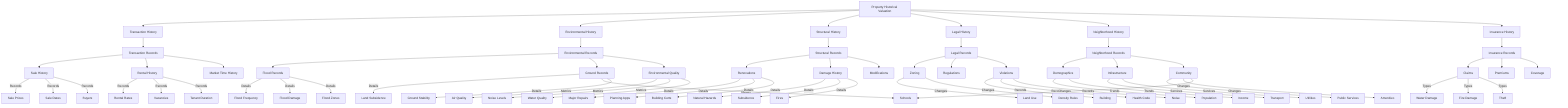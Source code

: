 flowchart TD
    PHV[Property Historical Valuation]

    %% Level 1 - Main Categories
    PHV --> TH[Transaction History]
    PHV --> EH[Environmental History]
    PHV --> SH[Structural History]
    PHV --> LH[Legal History]
    PHV --> NH[Neighborhood History]
    PHV --> IH[Insurance History]

    %% Transaction History Branch
    TH --> TR[Transaction Records]
    TR --> PSH[Sale History]
    TR --> RPH[Rental History]
    TR --> TMH[Market Time History]

    PSH --> |Records| SP[Sale Prices]
    PSH --> |Records| SD[Sale Dates]
    PSH --> |Records| SB[Buyers]

    RPH --> |Records| RR[Rental Rates]
    RPH --> |Records| VO[Vacancies]
    RPH --> |Records| TD[Tenant Duration]

    %% Environmental History Branch
    EH --> ER[Environmental Records]
    ER --> FLD[Flood Records]
    ER --> GND[Ground Records]
    ER --> ENV[Environmental Quality]

    FLD --> |Details| FF[Flood Frequency]
    FLD --> |Details| FD[Flood Damage]
    FLD --> |Details| FZ[Flood Zones]

    GND --> |Details| LS[Land Subsidence]
    GND --> |Details| SC[Soil Contamination]
    GND --> |Details| GS[Ground Stability]

    ENV --> |Metrics| AQ[Air Quality]
    ENV --> |Metrics| NL[Noise Levels]
    ENV --> |Metrics| WQ[Water Quality]

    %% Structural History Branch
    SH --> SR[Structural Records]
    SR --> REN[Renovations]
    SR --> DAM[Damage History]
    SR --> MOD[Modifications]

    REN --> |Details| MR[Major Repairs]
    REN --> |Details| PA[Planning Apps]
    REN --> |Details| BC[Building Certs]

    DAM --> |Details| NH2[Natural Hazards]
    DAM --> |Details| SI[Subsidence]
    DAM --> |Details| FR[Fires]

    %% Legal History Branch
    LH --> LR[Legal Records]
    LR --> ZON[Zoning]
    LR --> REG[Regulations]
    LR --> VIO[Violations]

    ZON --> |Changes| LU[Land Use]
    ZON --> |Changes| DR[Density Rules]

    VIO --> |Records| BE[Building]
    VIO --> |Records| HC[Health Code]
    VIO --> |Records| NC[Noise]

    %% Neighborhood History Branch
    NH --> NR[Neighborhood Records]
    NR --> DEM[Demographics]
    NR --> INF[Infrastructure]
    NR --> COM[Community]

    DEM --> |Trends| PP[Population]
    DEM --> |Trends| IC[Income]

    INF --> |Services| TS[Transport]
    INF --> |Services| US[Utilities]

    COM --> |Changes| PS[Public Services]
    COM --> |Changes| AM[Amenities]
    COM --> |Changes| SC[Schools]

    %% Insurance History Branch
    IH --> IR[Insurance Records]
    IR --> CLM[Claims]
    IR --> PRM[Premiums]
    IR --> COV[Coverage]

    CLM --> |Types| WD[Water Damage]
    CLM --> |Types| FD2[Fire Damage]
    CLM --> |Types| TD2[Theft]